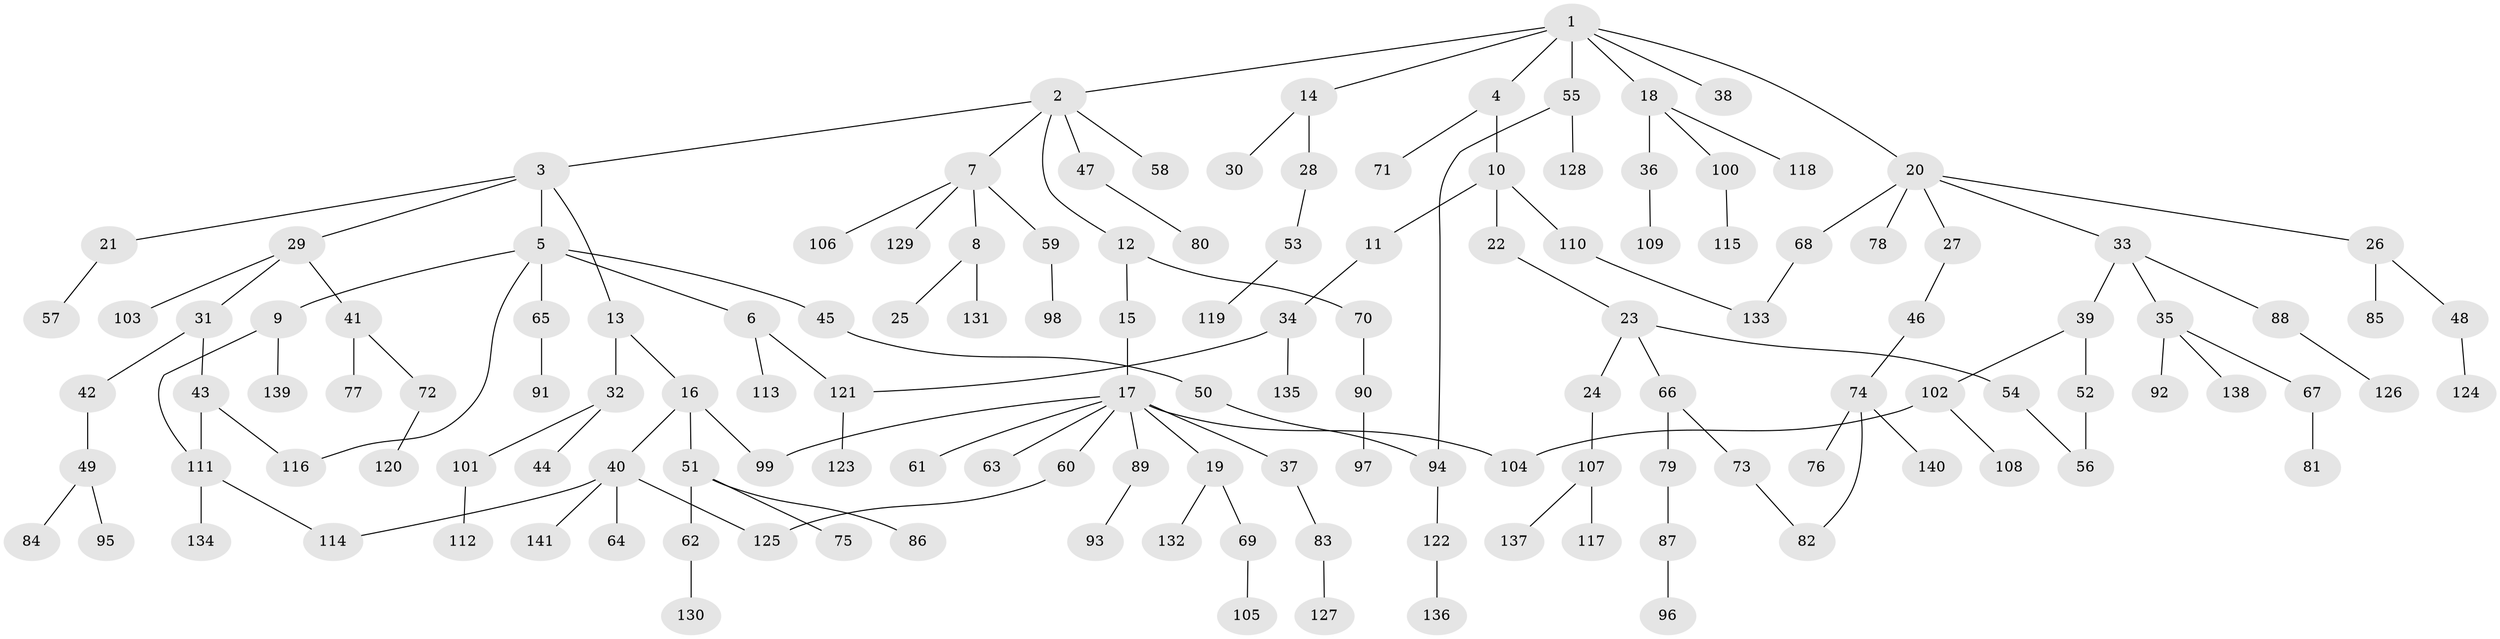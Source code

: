 // coarse degree distribution, {8: 0.01020408163265306, 5: 0.05102040816326531, 7: 0.01020408163265306, 3: 0.14285714285714285, 2: 0.1836734693877551, 4: 0.07142857142857142, 9: 0.01020408163265306, 6: 0.02040816326530612, 1: 0.5}
// Generated by graph-tools (version 1.1) at 2025/51/02/27/25 19:51:38]
// undirected, 141 vertices, 151 edges
graph export_dot {
graph [start="1"]
  node [color=gray90,style=filled];
  1;
  2;
  3;
  4;
  5;
  6;
  7;
  8;
  9;
  10;
  11;
  12;
  13;
  14;
  15;
  16;
  17;
  18;
  19;
  20;
  21;
  22;
  23;
  24;
  25;
  26;
  27;
  28;
  29;
  30;
  31;
  32;
  33;
  34;
  35;
  36;
  37;
  38;
  39;
  40;
  41;
  42;
  43;
  44;
  45;
  46;
  47;
  48;
  49;
  50;
  51;
  52;
  53;
  54;
  55;
  56;
  57;
  58;
  59;
  60;
  61;
  62;
  63;
  64;
  65;
  66;
  67;
  68;
  69;
  70;
  71;
  72;
  73;
  74;
  75;
  76;
  77;
  78;
  79;
  80;
  81;
  82;
  83;
  84;
  85;
  86;
  87;
  88;
  89;
  90;
  91;
  92;
  93;
  94;
  95;
  96;
  97;
  98;
  99;
  100;
  101;
  102;
  103;
  104;
  105;
  106;
  107;
  108;
  109;
  110;
  111;
  112;
  113;
  114;
  115;
  116;
  117;
  118;
  119;
  120;
  121;
  122;
  123;
  124;
  125;
  126;
  127;
  128;
  129;
  130;
  131;
  132;
  133;
  134;
  135;
  136;
  137;
  138;
  139;
  140;
  141;
  1 -- 2;
  1 -- 4;
  1 -- 14;
  1 -- 18;
  1 -- 20;
  1 -- 38;
  1 -- 55;
  2 -- 3;
  2 -- 7;
  2 -- 12;
  2 -- 47;
  2 -- 58;
  3 -- 5;
  3 -- 13;
  3 -- 21;
  3 -- 29;
  4 -- 10;
  4 -- 71;
  5 -- 6;
  5 -- 9;
  5 -- 45;
  5 -- 65;
  5 -- 116;
  6 -- 113;
  6 -- 121;
  7 -- 8;
  7 -- 59;
  7 -- 106;
  7 -- 129;
  8 -- 25;
  8 -- 131;
  9 -- 111;
  9 -- 139;
  10 -- 11;
  10 -- 22;
  10 -- 110;
  11 -- 34;
  12 -- 15;
  12 -- 70;
  13 -- 16;
  13 -- 32;
  14 -- 28;
  14 -- 30;
  15 -- 17;
  16 -- 40;
  16 -- 51;
  16 -- 99;
  17 -- 19;
  17 -- 37;
  17 -- 60;
  17 -- 61;
  17 -- 63;
  17 -- 89;
  17 -- 99;
  17 -- 104;
  18 -- 36;
  18 -- 100;
  18 -- 118;
  19 -- 69;
  19 -- 132;
  20 -- 26;
  20 -- 27;
  20 -- 33;
  20 -- 68;
  20 -- 78;
  21 -- 57;
  22 -- 23;
  23 -- 24;
  23 -- 54;
  23 -- 66;
  24 -- 107;
  26 -- 48;
  26 -- 85;
  27 -- 46;
  28 -- 53;
  29 -- 31;
  29 -- 41;
  29 -- 103;
  31 -- 42;
  31 -- 43;
  32 -- 44;
  32 -- 101;
  33 -- 35;
  33 -- 39;
  33 -- 88;
  34 -- 135;
  34 -- 121;
  35 -- 67;
  35 -- 92;
  35 -- 138;
  36 -- 109;
  37 -- 83;
  39 -- 52;
  39 -- 102;
  40 -- 64;
  40 -- 141;
  40 -- 114;
  40 -- 125;
  41 -- 72;
  41 -- 77;
  42 -- 49;
  43 -- 116;
  43 -- 111;
  45 -- 50;
  46 -- 74;
  47 -- 80;
  48 -- 124;
  49 -- 84;
  49 -- 95;
  50 -- 94;
  51 -- 62;
  51 -- 75;
  51 -- 86;
  52 -- 56;
  53 -- 119;
  54 -- 56;
  55 -- 94;
  55 -- 128;
  59 -- 98;
  60 -- 125;
  62 -- 130;
  65 -- 91;
  66 -- 73;
  66 -- 79;
  67 -- 81;
  68 -- 133;
  69 -- 105;
  70 -- 90;
  72 -- 120;
  73 -- 82;
  74 -- 76;
  74 -- 82;
  74 -- 140;
  79 -- 87;
  83 -- 127;
  87 -- 96;
  88 -- 126;
  89 -- 93;
  90 -- 97;
  94 -- 122;
  100 -- 115;
  101 -- 112;
  102 -- 104;
  102 -- 108;
  107 -- 117;
  107 -- 137;
  110 -- 133;
  111 -- 114;
  111 -- 134;
  121 -- 123;
  122 -- 136;
}
